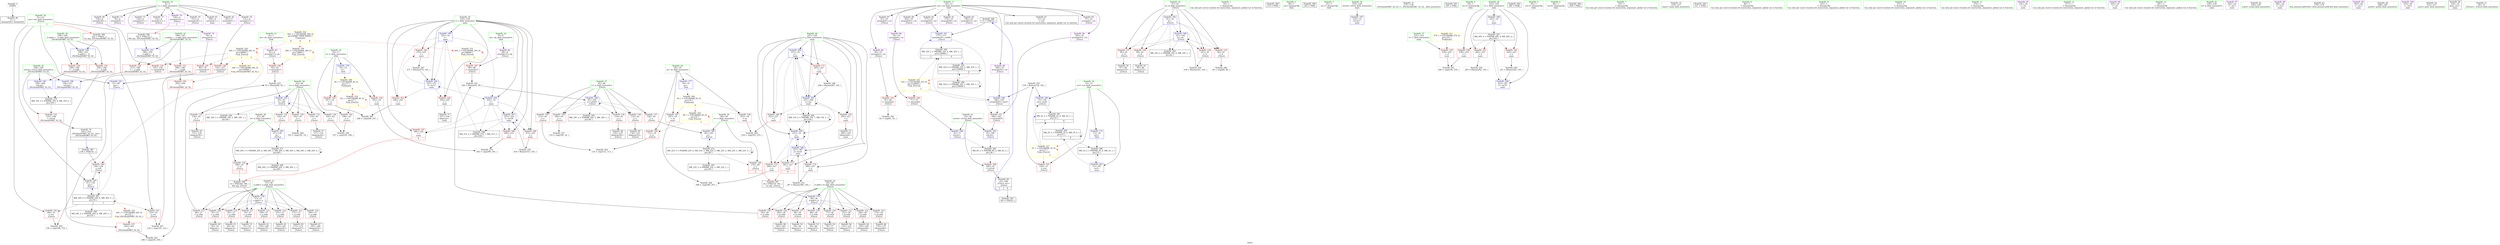 digraph "SVFG" {
	label="SVFG";

	Node0x555fe2872d50 [shape=record,color=grey,label="{NodeID: 0\nNullPtr}"];
	Node0x555fe2872d50 -> Node0x555fe28994f0[style=solid];
	Node0x555fe289cfb0 [shape=record,color=blue,label="{NodeID: 194\n198\<--193\n__b.addr\<--__b\n_ZSt3minIiERKT_S2_S2_\n}"];
	Node0x555fe289cfb0 -> Node0x555fe28a0e30[style=dashed];
	Node0x555fe289cfb0 -> Node0x555fe28a0f00[style=dashed];
	Node0x555fe2899b10 [shape=record,color=red,label="{NodeID: 111\n74\<--37\n\<--a.addr\n_Z3recii\n}"];
	Node0x555fe2899b10 -> Node0x555fe289ab20[style=solid];
	Node0x555fe2898560 [shape=record,color=green,label="{NodeID: 28\n47\<--48\nd\<--d_field_insensitive\n_Z3recii\n}"];
	Node0x555fe2898560 -> Node0x555fe28a0130[style=solid];
	Node0x555fe2898560 -> Node0x555fe28a26f0[style=solid];
	Node0x555fe28d98e0 [shape=record,color=black,label="{NodeID: 388\n171 = PHI(32, )\n}"];
	Node0x555fe28d98e0 -> Node0x555fe28a2bd0[style=solid];
	Node0x555fe28a0130 [shape=record,color=red,label="{NodeID: 139\n169\<--47\n\<--d\n_Z3recii\n|{<s0>2}}"];
	Node0x555fe28a0130:s0 -> Node0x555fe28da0c0[style=solid,color=red];
	Node0x555fe289ad90 [shape=record,color=black,label="{NodeID: 56\n97\<--96\nidxprom14\<--\n_Z3recii\n}"];
	Node0x555fe28c0b20 [shape=record,color=yellow,style=double,label="{NodeID: 333\n24V_1 = ENCHI(MR_24V_0)\npts\{52 \}\nFun[_ZSt3minIiERKT_S2_S2_]}"];
	Node0x555fe28c0b20 -> Node0x555fe28a0fd0[style=dashed];
	Node0x555fe28a7120 [shape=record,color=grey,label="{NodeID: 250\n316 = Binary(315, 145, )\n}"];
	Node0x555fe28a7120 -> Node0x555fe289da40[style=solid];
	Node0x555fe28a17f0 [shape=record,color=red,label="{NodeID: 167\n300\<--225\n\<--i\nmain\n|{<s0>8}}"];
	Node0x555fe28a17f0:s0 -> Node0x555fe28da0c0[style=solid,color=red];
	Node0x555fe289c450 [shape=record,color=purple,label="{NodeID: 84\n98\<--8\narrayidx15\<--dy\n_Z3recii\n}"];
	Node0x555fe289c450 -> Node0x555fe28a07b0[style=solid];
	Node0x555fe2881440 [shape=record,color=green,label="{NodeID: 1\n14\<--1\n\<--dummyObj\nCan only get source location for instruction, argument, global var or function.}"];
	Node0x555fe289d080 [shape=record,color=blue,label="{NodeID: 195\n194\<--208\nretval\<--\n_ZSt3minIiERKT_S2_S2_\n}"];
	Node0x555fe289d080 -> Node0x555fe28b4090[style=dashed];
	Node0x555fe2899be0 [shape=record,color=red,label="{NodeID: 112\n88\<--37\n\<--a.addr\n_Z3recii\n}"];
	Node0x555fe2899be0 -> Node0x555fe289e160[style=solid];
	Node0x555fe2898630 [shape=record,color=green,label="{NodeID: 29\n49\<--50\ne\<--e_field_insensitive\n_Z3recii\n}"];
	Node0x555fe2898630 -> Node0x555fe28a0200[style=solid];
	Node0x555fe2898630 -> Node0x555fe28a27c0[style=solid];
	Node0x555fe28d99e0 [shape=record,color=black,label="{NodeID: 389\n233 = PHI()\n}"];
	Node0x555fe28a0200 [shape=record,color=red,label="{NodeID: 140\n170\<--49\n\<--e\n_Z3recii\n|{<s0>2}}"];
	Node0x555fe28a0200:s0 -> Node0x555fe28da330[style=solid,color=red];
	Node0x555fe289ae60 [shape=record,color=black,label="{NodeID: 57\n117\<--116\nidxprom24\<--\n_Z3recii\n}"];
	Node0x555fe289de60 [shape=record,color=grey,label="{NodeID: 251\n100 = Binary(95, 99, )\n}"];
	Node0x555fe289de60 -> Node0x555fe28a2620[style=solid];
	Node0x555fe28a18c0 [shape=record,color=red,label="{NodeID: 168\n315\<--225\n\<--i\nmain\n}"];
	Node0x555fe28a18c0 -> Node0x555fe28a7120[style=solid];
	Node0x555fe289c520 [shape=record,color=purple,label="{NodeID: 85\n57\<--10\narrayidx\<--col\n_Z3recii\n}"];
	Node0x555fe28812c0 [shape=record,color=green,label="{NodeID: 2\n20\<--1\n.str\<--dummyObj\nGlob }"];
	Node0x555fe289d150 [shape=record,color=blue,label="{NodeID: 196\n194\<--211\nretval\<--\n_ZSt3minIiERKT_S2_S2_\n}"];
	Node0x555fe289d150 -> Node0x555fe28b4090[style=dashed];
	Node0x555fe2899cb0 [shape=record,color=red,label="{NodeID: 113\n149\<--37\n\<--a.addr\n_Z3recii\n}"];
	Node0x555fe2899cb0 -> Node0x555fe289b1a0[style=solid];
	Node0x555fe2898700 [shape=record,color=green,label="{NodeID: 30\n51\<--52\nmn\<--mn_field_insensitive\n_Z3recii\n|{|<s4>1}}"];
	Node0x555fe2898700 -> Node0x555fe28a02d0[style=solid];
	Node0x555fe2898700 -> Node0x555fe28a03a0[style=solid];
	Node0x555fe2898700 -> Node0x555fe28a23b0[style=solid];
	Node0x555fe2898700 -> Node0x555fe28a2890[style=solid];
	Node0x555fe2898700:s4 -> Node0x555fe28da5c0[style=solid,color=red];
	Node0x555fe28d9ab0 [shape=record,color=black,label="{NodeID: 390\n243 = PHI()\n}"];
	Node0x555fe28a02d0 [shape=record,color=red,label="{NodeID: 141\n123\<--51\n\<--mn\n_Z3recii\n}"];
	Node0x555fe28a02d0 -> Node0x555fe28a9ab0[style=solid];
	Node0x555fe289af30 [shape=record,color=black,label="{NodeID: 58\n120\<--119\nidxprom26\<--\n_Z3recii\n}"];
	Node0x555fe289dfe0 [shape=record,color=grey,label="{NodeID: 252\n307 = Binary(306, 145, )\n}"];
	Node0x555fe289dfe0 -> Node0x555fe289d970[style=solid];
	Node0x555fe28a1990 [shape=record,color=red,label="{NodeID: 169\n252\<--227\n\<--j\nmain\n}"];
	Node0x555fe28a1990 -> Node0x555fe28a9630[style=solid];
	Node0x555fe289c5f0 [shape=record,color=purple,label="{NodeID: 86\n60\<--10\narrayidx2\<--col\n_Z3recii\n}"];
	Node0x555fe289c5f0 -> Node0x555fe28a0470[style=solid];
	Node0x555fe28759a0 [shape=record,color=green,label="{NodeID: 3\n22\<--1\n.str.1\<--dummyObj\nGlob }"];
	Node0x555fe289d220 [shape=record,color=blue,label="{NodeID: 197\n219\<--14\nretval\<--\nmain\n}"];
	Node0x555fe2899d80 [shape=record,color=red,label="{NodeID: 114\n161\<--37\n\<--a.addr\n_Z3recii\n}"];
	Node0x555fe2899d80 -> Node0x555fe289b340[style=solid];
	Node0x555fe28987d0 [shape=record,color=green,label="{NodeID: 31\n137\<--138\n_ZSt3minIiERKT_S2_S2_\<--_ZSt3minIiERKT_S2_S2__field_insensitive\n}"];
	Node0x555fe28d9b80 [shape=record,color=black,label="{NodeID: 391\n263 = PHI()\n}"];
	Node0x555fe28bf4b0 [shape=record,color=yellow,style=double,label="{NodeID: 308\n4V_1 = ENCHI(MR_4V_0)\npts\{17 \}\nFun[main]|{|<s2>8}}"];
	Node0x555fe28bf4b0 -> Node0x555fe289a4b0[style=dashed];
	Node0x555fe28bf4b0 -> Node0x555fe289a580[style=dashed];
	Node0x555fe28bf4b0:s2 -> Node0x555fe28bfe00[style=dashed,color=red];
	Node0x555fe28a03a0 [shape=record,color=red,label="{NodeID: 142\n148\<--51\n\<--mn\n_Z3recii\n}"];
	Node0x555fe28a03a0 -> Node0x555fe28a9db0[style=solid];
	Node0x555fe289b000 [shape=record,color=black,label="{NodeID: 59\n131\<--130\nidxprom30\<--\n_Z3recii\n}"];
	Node0x555fe289e160 [shape=record,color=grey,label="{NodeID: 253\n93 = Binary(88, 92, )\n}"];
	Node0x555fe289e160 -> Node0x555fe28a2550[style=solid];
	Node0x555fe28a1a60 [shape=record,color=red,label="{NodeID: 170\n259\<--227\n\<--j\nmain\n}"];
	Node0x555fe28a1a60 -> Node0x555fe289ba90[style=solid];
	Node0x555fe289c6c0 [shape=record,color=purple,label="{NodeID: 87\n67\<--10\narrayidx4\<--col\n_Z3recii\n}"];
	Node0x555fe2875660 [shape=record,color=green,label="{NodeID: 4\n24\<--1\n.str.2\<--dummyObj\nGlob }"];
	Node0x555fe28b6390 [shape=record,color=black,label="{NodeID: 281\nMR_24V_4 = PHI(MR_24V_6, MR_24V_3, )\npts\{52 \}\n|{|<s6>1}}"];
	Node0x555fe28b6390 -> Node0x555fe28a02d0[style=dashed];
	Node0x555fe28b6390 -> Node0x555fe28a03a0[style=dashed];
	Node0x555fe28b6390 -> Node0x555fe28a0950[style=dashed];
	Node0x555fe28b6390 -> Node0x555fe28a2890[style=dashed];
	Node0x555fe28b6390 -> Node0x555fe28b6390[style=dashed];
	Node0x555fe28b6390 -> Node0x555fe28bbc90[style=dashed];
	Node0x555fe28b6390:s6 -> Node0x555fe28c0b20[style=dashed,color=red];
	Node0x555fe289d2f0 [shape=record,color=blue,label="{NodeID: 198\n223\<--14\nt\<--\nmain\n}"];
	Node0x555fe289d2f0 -> Node0x555fe28b8190[style=dashed];
	Node0x555fe289ee30 [shape=record,color=red,label="{NodeID: 115\n172\<--37\n\<--a.addr\n_Z3recii\n}"];
	Node0x555fe289ee30 -> Node0x555fe289b4e0[style=solid];
	Node0x555fe28988a0 [shape=record,color=green,label="{NodeID: 32\n194\<--195\nretval\<--retval_field_insensitive\n_ZSt3minIiERKT_S2_S2_\n}"];
	Node0x555fe28988a0 -> Node0x555fe28a0bc0[style=solid];
	Node0x555fe28988a0 -> Node0x555fe289d080[style=solid];
	Node0x555fe28988a0 -> Node0x555fe289d150[style=solid];
	Node0x555fe28d9c50 [shape=record,color=black,label="{NodeID: 392\n285 = PHI()\n}"];
	Node0x555fe28bf590 [shape=record,color=yellow,style=double,label="{NodeID: 309\n6V_1 = ENCHI(MR_6V_0)\npts\{19 \}\nFun[main]|{|<s2>8}}"];
	Node0x555fe28bf590 -> Node0x555fe2899700[style=dashed];
	Node0x555fe28bf590 -> Node0x555fe28997d0[style=dashed];
	Node0x555fe28bf590:s2 -> Node0x555fe28bfee0[style=dashed,color=red];
	Node0x555fe28a0470 [shape=record,color=red,label="{NodeID: 143\n61\<--60\n\<--arrayidx2\n_Z3recii\n}"];
	Node0x555fe28a0470 -> Node0x555fe289ea60[style=solid];
	Node0x555fe289b0d0 [shape=record,color=black,label="{NodeID: 60\n134\<--133\nidxprom32\<--\n_Z3recii\n}"];
	Node0x555fe28b8770 [shape=record,color=yellow,style=double,label="{NodeID: 337\n26V_1 = ENCHI(MR_26V_0)\npts\{50000 \}\nFun[_ZSt3minIiERKT_S2_S2_]}"];
	Node0x555fe28b8770 -> Node0x555fe28a10a0[style=dashed];
	Node0x555fe289e2e0 [shape=record,color=grey,label="{NodeID: 254\n144 = Binary(143, 145, )\n}"];
	Node0x555fe289e2e0 -> Node0x555fe28a2960[style=solid];
	Node0x555fe28a1b30 [shape=record,color=red,label="{NodeID: 171\n265\<--227\n\<--j\nmain\n}"];
	Node0x555fe28a1b30 -> Node0x555fe28a6e20[style=solid];
	Node0x555fe289c790 [shape=record,color=purple,label="{NodeID: 88\n70\<--10\narrayidx6\<--col\n_Z3recii\n}"];
	Node0x555fe289c790 -> Node0x555fe28a0540[style=solid];
	Node0x555fe28756f0 [shape=record,color=green,label="{NodeID: 5\n26\<--1\n.str.3\<--dummyObj\nGlob }"];
	Node0x555fe289d3c0 [shape=record,color=blue,label="{NodeID: 199\n225\<--14\ni\<--\nmain\n}"];
	Node0x555fe289d3c0 -> Node0x555fe28a14b0[style=dashed];
	Node0x555fe289d3c0 -> Node0x555fe28a1580[style=dashed];
	Node0x555fe289d3c0 -> Node0x555fe28a1650[style=dashed];
	Node0x555fe289d3c0 -> Node0x555fe289d630[style=dashed];
	Node0x555fe289d3c0 -> Node0x555fe289d7d0[style=dashed];
	Node0x555fe289eec0 [shape=record,color=red,label="{NodeID: 116\n180\<--37\n\<--a.addr\n_Z3recii\n}"];
	Node0x555fe289eec0 -> Node0x555fe289b680[style=solid];
	Node0x555fe2898970 [shape=record,color=green,label="{NodeID: 33\n196\<--197\n__a.addr\<--__a.addr_field_insensitive\n_ZSt3minIiERKT_S2_S2_\n}"];
	Node0x555fe2898970 -> Node0x555fe28a0c90[style=solid];
	Node0x555fe2898970 -> Node0x555fe28a0d60[style=solid];
	Node0x555fe2898970 -> Node0x555fe289cee0[style=solid];
	Node0x555fe28d9d20 [shape=record,color=black,label="{NodeID: 393\n302 = PHI(32, )\n}"];
	Node0x555fe28a0540 [shape=record,color=red,label="{NodeID: 144\n71\<--70\n\<--arrayidx6\n_Z3recii\n}"];
	Node0x555fe28a0540 -> Node0x555fe28a22e0[style=solid];
	Node0x555fe289b1a0 [shape=record,color=black,label="{NodeID: 61\n150\<--149\nidxprom35\<--\n_Z3recii\n}"];
	Node0x555fe289e460 [shape=record,color=grey,label="{NodeID: 255\n159 = Binary(158, 145, )\n}"];
	Node0x555fe289e460 -> Node0x555fe28a2a30[style=solid];
	Node0x555fe289e460 -> Node0x555fe28a2b00[style=solid];
	Node0x555fe28a1c00 [shape=record,color=red,label="{NodeID: 172\n296\<--227\n\<--j\nmain\n}"];
	Node0x555fe28a1c00 -> Node0x555fe28a9c30[style=solid];
	Node0x555fe289c860 [shape=record,color=purple,label="{NodeID: 89\n163\<--10\narrayidx43\<--col\n_Z3recii\n}"];
	Node0x555fe28974b0 [shape=record,color=green,label="{NodeID: 6\n28\<--1\n.str.4\<--dummyObj\nGlob }"];
	Node0x555fe289d490 [shape=record,color=blue,label="{NodeID: 200\n227\<--14\nj\<--\nmain\n}"];
	Node0x555fe289d490 -> Node0x555fe28a1990[style=dashed];
	Node0x555fe289d490 -> Node0x555fe28a1a60[style=dashed];
	Node0x555fe289d490 -> Node0x555fe28a1b30[style=dashed];
	Node0x555fe289d490 -> Node0x555fe289d490[style=dashed];
	Node0x555fe289d490 -> Node0x555fe289d560[style=dashed];
	Node0x555fe289d490 -> Node0x555fe289d8a0[style=dashed];
	Node0x555fe289d490 -> Node0x555fe28b8f90[style=dashed];
	Node0x555fe289ef50 [shape=record,color=red,label="{NodeID: 117\n58\<--39\n\<--b.addr\n_Z3recii\n}"];
	Node0x555fe289ef50 -> Node0x555fe289a8b0[style=solid];
	Node0x555fe2898a40 [shape=record,color=green,label="{NodeID: 34\n198\<--199\n__b.addr\<--__b.addr_field_insensitive\n_ZSt3minIiERKT_S2_S2_\n}"];
	Node0x555fe2898a40 -> Node0x555fe28a0e30[style=solid];
	Node0x555fe2898a40 -> Node0x555fe28a0f00[style=solid];
	Node0x555fe2898a40 -> Node0x555fe289cfb0[style=solid];
	Node0x555fe28d9f20 [shape=record,color=black,label="{NodeID: 394\n304 = PHI()\n}"];
	Node0x555fe28bf750 [shape=record,color=yellow,style=double,label="{NodeID: 311\n47V_1 = ENCHI(MR_47V_0)\npts\{222 \}\nFun[main]}"];
	Node0x555fe28bf750 -> Node0x555fe28a1170[style=dashed];
	Node0x555fe28a0610 [shape=record,color=red,label="{NodeID: 145\n80\<--79\n\<--arrayidx10\n_Z3recii\n}"];
	Node0x555fe28a0610 -> Node0x555fe28a23b0[style=solid];
	Node0x555fe289b270 [shape=record,color=black,label="{NodeID: 62\n153\<--152\nidxprom37\<--\n_Z3recii\n}"];
	Node0x555fe289e5e0 [shape=record,color=grey,label="{NodeID: 256\n283 = Binary(282, 145, )\n}"];
	Node0x555fe28a1cd0 [shape=record,color=red,label="{NodeID: 173\n301\<--227\n\<--j\nmain\n|{<s0>8}}"];
	Node0x555fe28a1cd0:s0 -> Node0x555fe28da330[style=solid,color=red];
	Node0x555fe289c930 [shape=record,color=purple,label="{NodeID: 90\n166\<--10\narrayidx45\<--col\n_Z3recii\n}"];
	Node0x555fe289c930 -> Node0x555fe28a2b00[style=solid];
	Node0x555fe2897540 [shape=record,color=green,label="{NodeID: 7\n63\<--1\n\<--dummyObj\nCan only get source location for instruction, argument, global var or function.}"];
	Node0x555fe289d560 [shape=record,color=blue,label="{NodeID: 201\n227\<--266\nj\<--inc\nmain\n}"];
	Node0x555fe289d560 -> Node0x555fe28a1990[style=dashed];
	Node0x555fe289d560 -> Node0x555fe28a1a60[style=dashed];
	Node0x555fe289d560 -> Node0x555fe28a1b30[style=dashed];
	Node0x555fe289d560 -> Node0x555fe289d490[style=dashed];
	Node0x555fe289d560 -> Node0x555fe289d560[style=dashed];
	Node0x555fe289d560 -> Node0x555fe289d8a0[style=dashed];
	Node0x555fe289d560 -> Node0x555fe28b8f90[style=dashed];
	Node0x555fe289f020 [shape=record,color=red,label="{NodeID: 118\n68\<--39\n\<--b.addr\n_Z3recii\n}"];
	Node0x555fe289f020 -> Node0x555fe289aa50[style=solid];
	Node0x555fe2898b10 [shape=record,color=green,label="{NodeID: 35\n216\<--217\nmain\<--main_field_insensitive\n}"];
	Node0x555fe28d9ff0 [shape=record,color=black,label="{NodeID: 395\n311 = PHI()\n}"];
	Node0x555fe28a06e0 [shape=record,color=red,label="{NodeID: 146\n92\<--91\n\<--arrayidx13\n_Z3recii\n}"];
	Node0x555fe28a06e0 -> Node0x555fe289e160[style=solid];
	Node0x555fe289b340 [shape=record,color=black,label="{NodeID: 63\n162\<--161\nidxprom42\<--\n_Z3recii\n}"];
	Node0x555fe289e760 [shape=record,color=grey,label="{NodeID: 257\n110 = cmp(109, 14, )\n}"];
	Node0x555fe28a1da0 [shape=record,color=red,label="{NodeID: 174\n306\<--227\n\<--j\nmain\n}"];
	Node0x555fe28a1da0 -> Node0x555fe289dfe0[style=solid];
	Node0x555fe289ca00 [shape=record,color=purple,label="{NodeID: 91\n174\<--10\narrayidx48\<--col\n_Z3recii\n}"];
	Node0x555fe2890740 [shape=record,color=green,label="{NodeID: 8\n86\<--1\n\<--dummyObj\nCan only get source location for instruction, argument, global var or function.}"];
	Node0x555fe289d630 [shape=record,color=blue,label="{NodeID: 202\n225\<--271\ni\<--inc12\nmain\n}"];
	Node0x555fe289d630 -> Node0x555fe28a14b0[style=dashed];
	Node0x555fe289d630 -> Node0x555fe28a1580[style=dashed];
	Node0x555fe289d630 -> Node0x555fe28a1650[style=dashed];
	Node0x555fe289d630 -> Node0x555fe289d630[style=dashed];
	Node0x555fe289d630 -> Node0x555fe289d7d0[style=dashed];
	Node0x555fe289f0f0 [shape=record,color=red,label="{NodeID: 119\n77\<--39\n\<--b.addr\n_Z3recii\n}"];
	Node0x555fe289f0f0 -> Node0x555fe289abf0[style=solid];
	Node0x555fe2898c10 [shape=record,color=green,label="{NodeID: 36\n219\<--220\nretval\<--retval_field_insensitive\nmain\n}"];
	Node0x555fe2898c10 -> Node0x555fe289d220[style=solid];
	Node0x555fe28da0c0 [shape=record,color=black,label="{NodeID: 396\n33 = PHI(169, 300, )\n0th arg _Z3recii }"];
	Node0x555fe28da0c0 -> Node0x555fe28a2140[style=solid];
	Node0x555fe28a07b0 [shape=record,color=red,label="{NodeID: 147\n99\<--98\n\<--arrayidx15\n_Z3recii\n}"];
	Node0x555fe28a07b0 -> Node0x555fe289de60[style=solid];
	Node0x555fe289b410 [shape=record,color=black,label="{NodeID: 64\n165\<--164\nidxprom44\<--\n_Z3recii\n}"];
	Node0x555fe289e8e0 [shape=record,color=grey,label="{NodeID: 258\n107 = cmp(105, 106, )\n}"];
	Node0x555fe28a1e70 [shape=record,color=blue,label="{NodeID: 175\n13\<--14\ncur\<--\nGlob }"];
	Node0x555fe28a1e70 -> Node0x555fe28b7c90[style=dashed];
	Node0x555fe289cad0 [shape=record,color=purple,label="{NodeID: 92\n177\<--10\narrayidx50\<--col\n_Z3recii\n}"];
	Node0x555fe289cad0 -> Node0x555fe28a2bd0[style=solid];
	Node0x555fe28907d0 [shape=record,color=green,label="{NodeID: 9\n145\<--1\n\<--dummyObj\nCan only get source location for instruction, argument, global var or function.}"];
	Node0x555fe28b7c90 [shape=record,color=black,label="{NodeID: 286\nMR_2V_2 = PHI(MR_2V_4, MR_2V_1, )\npts\{15 \}\n}"];
	Node0x555fe28b7c90 -> Node0x555fe289d700[style=dashed];
	Node0x555fe289d700 [shape=record,color=blue,label="{NodeID: 203\n13\<--281\ncur\<--\nmain\n}"];
	Node0x555fe289d700 -> Node0x555fe28b7c90[style=dashed];
	Node0x555fe289d700 -> Node0x555fe28bc690[style=dashed];
	Node0x555fe289f1c0 [shape=record,color=red,label="{NodeID: 120\n95\<--39\n\<--b.addr\n_Z3recii\n}"];
	Node0x555fe289f1c0 -> Node0x555fe289de60[style=solid];
	Node0x555fe2898ce0 [shape=record,color=green,label="{NodeID: 37\n221\<--222\nT\<--T_field_insensitive\nmain\n}"];
	Node0x555fe2898ce0 -> Node0x555fe28a1170[style=solid];
	Node0x555fe28da330 [shape=record,color=black,label="{NodeID: 397\n34 = PHI(170, 301, )\n1st arg _Z3recii }"];
	Node0x555fe28da330 -> Node0x555fe28a2210[style=solid];
	Node0x555fe28a0880 [shape=record,color=red,label="{NodeID: 148\n122\<--121\n\<--arrayidx27\n_Z3recii\n}"];
	Node0x555fe28a0880 -> Node0x555fe28a9ab0[style=solid];
	Node0x555fe289b4e0 [shape=record,color=black,label="{NodeID: 65\n173\<--172\nidxprom47\<--\n_Z3recii\n}"];
	Node0x555fe289ea60 [shape=record,color=grey,label="{NodeID: 259\n62 = cmp(61, 63, )\n}"];
	Node0x555fe28a1f40 [shape=record,color=blue,label="{NodeID: 176\n16\<--14\nn\<--\nGlob }"];
	Node0x555fe28a1f40 -> Node0x555fe28bf4b0[style=dashed];
	Node0x555fe289cba0 [shape=record,color=purple,label="{NodeID: 93\n182\<--10\narrayidx53\<--col\n_Z3recii\n}"];
	Node0x555fe2890860 [shape=record,color=green,label="{NodeID: 10\n275\<--1\n\<--dummyObj\nCan only get source location for instruction, argument, global var or function.}"];
	Node0x555fe28b8190 [shape=record,color=black,label="{NodeID: 287\nMR_49V_3 = PHI(MR_49V_4, MR_49V_2, )\npts\{224 \}\n}"];
	Node0x555fe28b8190 -> Node0x555fe28a1240[style=dashed];
	Node0x555fe28b8190 -> Node0x555fe28a1310[style=dashed];
	Node0x555fe28b8190 -> Node0x555fe28a13e0[style=dashed];
	Node0x555fe28b8190 -> Node0x555fe289db10[style=dashed];
	Node0x555fe289d7d0 [shape=record,color=blue,label="{NodeID: 204\n225\<--14\ni\<--\nmain\n}"];
	Node0x555fe289d7d0 -> Node0x555fe28a1720[style=dashed];
	Node0x555fe289d7d0 -> Node0x555fe28a17f0[style=dashed];
	Node0x555fe289d7d0 -> Node0x555fe28a18c0[style=dashed];
	Node0x555fe289d7d0 -> Node0x555fe289da40[style=dashed];
	Node0x555fe289d7d0 -> Node0x555fe28b8ea0[style=dashed];
	Node0x555fe289f290 [shape=record,color=red,label="{NodeID: 121\n152\<--39\n\<--b.addr\n_Z3recii\n}"];
	Node0x555fe289f290 -> Node0x555fe289b270[style=solid];
	Node0x555fe2898db0 [shape=record,color=green,label="{NodeID: 38\n223\<--224\nt\<--t_field_insensitive\nmain\n}"];
	Node0x555fe2898db0 -> Node0x555fe28a1240[style=solid];
	Node0x555fe2898db0 -> Node0x555fe28a1310[style=solid];
	Node0x555fe2898db0 -> Node0x555fe28a13e0[style=solid];
	Node0x555fe2898db0 -> Node0x555fe289d2f0[style=solid];
	Node0x555fe2898db0 -> Node0x555fe289db10[style=solid];
	Node0x555fe28da4b0 [shape=record,color=black,label="{NodeID: 398\n192 = PHI(135, )\n0th arg _ZSt3minIiERKT_S2_S2_ }"];
	Node0x555fe28da4b0 -> Node0x555fe289cee0[style=solid];
	Node0x555fe28a0950 [shape=record,color=red,label="{NodeID: 149\n139\<--136\n\<--call\n_Z3recii\n}"];
	Node0x555fe28a0950 -> Node0x555fe28a2890[style=solid];
	Node0x555fe289b5b0 [shape=record,color=black,label="{NodeID: 66\n176\<--175\nidxprom49\<--\n_Z3recii\n}"];
	Node0x555fe289ebe0 [shape=record,color=grey,label="{NodeID: 260\n103 = cmp(102, 14, )\n}"];
	Node0x555fe28a2040 [shape=record,color=blue,label="{NodeID: 177\n18\<--14\nm\<--\nGlob }"];
	Node0x555fe28a2040 -> Node0x555fe28bf590[style=dashed];
	Node0x555fe289cc70 [shape=record,color=purple,label="{NodeID: 94\n185\<--10\narrayidx55\<--col\n_Z3recii\n}"];
	Node0x555fe289cc70 -> Node0x555fe28a0af0[style=solid];
	Node0x555fe28977f0 [shape=record,color=green,label="{NodeID: 11\n276\<--1\n\<--dummyObj\nCan only get source location for instruction, argument, global var or function.}"];
	Node0x555fe28b8ea0 [shape=record,color=black,label="{NodeID: 288\nMR_51V_2 = PHI(MR_51V_7, MR_51V_1, )\npts\{226 \}\n}"];
	Node0x555fe28b8ea0 -> Node0x555fe289d3c0[style=dashed];
	Node0x555fe289d8a0 [shape=record,color=blue,label="{NodeID: 205\n227\<--14\nj\<--\nmain\n}"];
	Node0x555fe289d8a0 -> Node0x555fe28a1c00[style=dashed];
	Node0x555fe289d8a0 -> Node0x555fe28a1cd0[style=dashed];
	Node0x555fe289d8a0 -> Node0x555fe28a1da0[style=dashed];
	Node0x555fe289d8a0 -> Node0x555fe289d8a0[style=dashed];
	Node0x555fe289d8a0 -> Node0x555fe289d970[style=dashed];
	Node0x555fe289d8a0 -> Node0x555fe28b8f90[style=dashed];
	Node0x555fe289f360 [shape=record,color=red,label="{NodeID: 122\n164\<--39\n\<--b.addr\n_Z3recii\n}"];
	Node0x555fe289f360 -> Node0x555fe289b410[style=solid];
	Node0x555fe2898e80 [shape=record,color=green,label="{NodeID: 39\n225\<--226\ni\<--i_field_insensitive\nmain\n}"];
	Node0x555fe2898e80 -> Node0x555fe28a14b0[style=solid];
	Node0x555fe2898e80 -> Node0x555fe28a1580[style=solid];
	Node0x555fe2898e80 -> Node0x555fe28a1650[style=solid];
	Node0x555fe2898e80 -> Node0x555fe28a1720[style=solid];
	Node0x555fe2898e80 -> Node0x555fe28a17f0[style=solid];
	Node0x555fe2898e80 -> Node0x555fe28a18c0[style=solid];
	Node0x555fe2898e80 -> Node0x555fe289d3c0[style=solid];
	Node0x555fe2898e80 -> Node0x555fe289d630[style=solid];
	Node0x555fe2898e80 -> Node0x555fe289d7d0[style=solid];
	Node0x555fe2898e80 -> Node0x555fe289da40[style=solid];
	Node0x555fe28da5c0 [shape=record,color=black,label="{NodeID: 399\n193 = PHI(51, )\n1st arg _ZSt3minIiERKT_S2_S2_ }"];
	Node0x555fe28da5c0 -> Node0x555fe289cfb0[style=solid];
	Node0x555fe28bfbb0 [shape=record,color=yellow,style=double,label="{NodeID: 316\n56V_1 = ENCHI(MR_56V_0)\npts\{50000 70000 90000 \}\nFun[main]|{<s0>8|<s1>8|<s2>8}}"];
	Node0x555fe28bfbb0:s0 -> Node0x555fe28c07a0[style=dashed,color=red];
	Node0x555fe28bfbb0:s1 -> Node0x555fe28c0880[style=dashed,color=red];
	Node0x555fe28bfbb0:s2 -> Node0x555fe28c0960[style=dashed,color=red];
	Node0x555fe28a0a20 [shape=record,color=red,label="{NodeID: 150\n155\<--154\n\<--arrayidx38\n_Z3recii\n}"];
	Node0x555fe28a0a20 -> Node0x555fe28a9db0[style=solid];
	Node0x555fe289b680 [shape=record,color=black,label="{NodeID: 67\n181\<--180\nidxprom52\<--\n_Z3recii\n}"];
	Node0x555fe289ed60 [shape=record,color=grey,label="{NodeID: 261\n240 = cmp(238, 239, )\n}"];
	Node0x555fe28a2140 [shape=record,color=blue,label="{NodeID: 178\n37\<--33\na.addr\<--a\n_Z3recii\n}"];
	Node0x555fe28a2140 -> Node0x555fe2899970[style=dashed];
	Node0x555fe28a2140 -> Node0x555fe2899a40[style=dashed];
	Node0x555fe28a2140 -> Node0x555fe2899b10[style=dashed];
	Node0x555fe28a2140 -> Node0x555fe2899be0[style=dashed];
	Node0x555fe28a2140 -> Node0x555fe2899cb0[style=dashed];
	Node0x555fe28a2140 -> Node0x555fe2899d80[style=dashed];
	Node0x555fe28a2140 -> Node0x555fe289ee30[style=dashed];
	Node0x555fe28a2140 -> Node0x555fe289eec0[style=dashed];
	Node0x555fe289cd40 [shape=record,color=purple,label="{NodeID: 95\n232\<--20\n\<--.str\nmain\n}"];
	Node0x555fe2897880 [shape=record,color=green,label="{NodeID: 12\n277\<--1\n\<--dummyObj\nCan only get source location for instruction, argument, global var or function.}"];
	Node0x555fe28b8f90 [shape=record,color=black,label="{NodeID: 289\nMR_53V_2 = PHI(MR_53V_7, MR_53V_1, )\npts\{228 \}\n}"];
	Node0x555fe28b8f90 -> Node0x555fe289d490[style=dashed];
	Node0x555fe28b8f90 -> Node0x555fe289d8a0[style=dashed];
	Node0x555fe28b8f90 -> Node0x555fe28b8f90[style=dashed];
	Node0x555fe289d970 [shape=record,color=blue,label="{NodeID: 206\n227\<--307\nj\<--inc24\nmain\n}"];
	Node0x555fe289d970 -> Node0x555fe28a1c00[style=dashed];
	Node0x555fe289d970 -> Node0x555fe28a1cd0[style=dashed];
	Node0x555fe289d970 -> Node0x555fe28a1da0[style=dashed];
	Node0x555fe289d970 -> Node0x555fe289d8a0[style=dashed];
	Node0x555fe289d970 -> Node0x555fe289d970[style=dashed];
	Node0x555fe289d970 -> Node0x555fe28b8f90[style=dashed];
	Node0x555fe289f430 [shape=record,color=red,label="{NodeID: 123\n175\<--39\n\<--b.addr\n_Z3recii\n}"];
	Node0x555fe289f430 -> Node0x555fe289b5b0[style=solid];
	Node0x555fe2898f50 [shape=record,color=green,label="{NodeID: 40\n227\<--228\nj\<--j_field_insensitive\nmain\n}"];
	Node0x555fe2898f50 -> Node0x555fe28a1990[style=solid];
	Node0x555fe2898f50 -> Node0x555fe28a1a60[style=solid];
	Node0x555fe2898f50 -> Node0x555fe28a1b30[style=solid];
	Node0x555fe2898f50 -> Node0x555fe28a1c00[style=solid];
	Node0x555fe2898f50 -> Node0x555fe28a1cd0[style=solid];
	Node0x555fe2898f50 -> Node0x555fe28a1da0[style=solid];
	Node0x555fe2898f50 -> Node0x555fe289d490[style=solid];
	Node0x555fe2898f50 -> Node0x555fe289d560[style=solid];
	Node0x555fe2898f50 -> Node0x555fe289d8a0[style=solid];
	Node0x555fe2898f50 -> Node0x555fe289d970[style=solid];
	Node0x555fe28bfcf0 [shape=record,color=yellow,style=double,label="{NodeID: 317\n2V_1 = ENCHI(MR_2V_0)\npts\{15 \}\nFun[_Z3recii]|{|<s3>2}}"];
	Node0x555fe28bfcf0 -> Node0x555fe289a310[style=dashed];
	Node0x555fe28bfcf0 -> Node0x555fe28a2a30[style=dashed];
	Node0x555fe28bfcf0 -> Node0x555fe28b9990[style=dashed];
	Node0x555fe28bfcf0:s3 -> Node0x555fe28bfcf0[style=dashed,color=red];
	Node0x555fe28a0af0 [shape=record,color=red,label="{NodeID: 151\n186\<--185\n\<--arrayidx55\n_Z3recii\n}"];
	Node0x555fe28a0af0 -> Node0x555fe289ce10[style=solid];
	Node0x555fe289b750 [shape=record,color=black,label="{NodeID: 68\n184\<--183\nidxprom54\<--\n_Z3recii\n}"];
	Node0x555fe28a9330 [shape=record,color=grey,label="{NodeID: 262\n206 = cmp(203, 205, )\n}"];
	Node0x555fe28a2210 [shape=record,color=blue,label="{NodeID: 179\n39\<--34\nb.addr\<--b\n_Z3recii\n}"];
	Node0x555fe28a2210 -> Node0x555fe289ef50[style=dashed];
	Node0x555fe28a2210 -> Node0x555fe289f020[style=dashed];
	Node0x555fe28a2210 -> Node0x555fe289f0f0[style=dashed];
	Node0x555fe28a2210 -> Node0x555fe289f1c0[style=dashed];
	Node0x555fe28a2210 -> Node0x555fe289f290[style=dashed];
	Node0x555fe28a2210 -> Node0x555fe289f360[style=dashed];
	Node0x555fe28a2210 -> Node0x555fe289f430[style=dashed];
	Node0x555fe28a2210 -> Node0x555fe289f500[style=dashed];
	Node0x555fe2899f00 [shape=record,color=purple,label="{NodeID: 96\n262\<--20\n\<--.str\nmain\n}"];
	Node0x555fe2897910 [shape=record,color=green,label="{NodeID: 13\n281\<--1\n\<--dummyObj\nCan only get source location for instruction, argument, global var or function.}"];
	Node0x555fe28b9490 [shape=record,color=black,label="{NodeID: 290\nMR_32V_2 = PHI(MR_32V_3, MR_32V_1, )\npts\{120000 \}\n}"];
	Node0x555fe28b9490 -> Node0x555fe28b9490[style=dashed];
	Node0x555fe28b9490 -> Node0x555fe28bd090[style=dashed];
	Node0x555fe289da40 [shape=record,color=blue,label="{NodeID: 207\n225\<--316\ni\<--inc28\nmain\n}"];
	Node0x555fe289da40 -> Node0x555fe28a1720[style=dashed];
	Node0x555fe289da40 -> Node0x555fe28a17f0[style=dashed];
	Node0x555fe289da40 -> Node0x555fe28a18c0[style=dashed];
	Node0x555fe289da40 -> Node0x555fe289da40[style=dashed];
	Node0x555fe289da40 -> Node0x555fe28b8ea0[style=dashed];
	Node0x555fe289f500 [shape=record,color=red,label="{NodeID: 124\n183\<--39\n\<--b.addr\n_Z3recii\n}"];
	Node0x555fe289f500 -> Node0x555fe289b750[style=solid];
	Node0x555fe2899020 [shape=record,color=green,label="{NodeID: 41\n229\<--230\nk\<--k_field_insensitive\nmain\n}"];
	Node0x555fe28bfe00 [shape=record,color=yellow,style=double,label="{NodeID: 318\n4V_1 = ENCHI(MR_4V_0)\npts\{17 \}\nFun[_Z3recii]|{|<s1>2}}"];
	Node0x555fe28bfe00 -> Node0x555fe289a3e0[style=dashed];
	Node0x555fe28bfe00:s1 -> Node0x555fe28bfe00[style=dashed,color=red];
	Node0x555fe28a0bc0 [shape=record,color=red,label="{NodeID: 152\n214\<--194\n\<--retval\n_ZSt3minIiERKT_S2_S2_\n}"];
	Node0x555fe28a0bc0 -> Node0x555fe289b8f0[style=solid];
	Node0x555fe289b820 [shape=record,color=black,label="{NodeID: 69\n32\<--189\n_Z3recii_ret\<--\n_Z3recii\n|{<s0>2|<s1>8}}"];
	Node0x555fe289b820:s0 -> Node0x555fe28d98e0[style=solid,color=blue];
	Node0x555fe289b820:s1 -> Node0x555fe28d9d20[style=solid,color=blue];
	Node0x555fe28a94b0 [shape=record,color=grey,label="{NodeID: 263\n114 = cmp(112, 113, )\n}"];
	Node0x555fe28a22e0 [shape=record,color=blue,label="{NodeID: 180\n35\<--71\nretval\<--\n_Z3recii\n}"];
	Node0x555fe28a22e0 -> Node0x555fe28b9e90[style=dashed];
	Node0x555fe2899fd0 [shape=record,color=purple,label="{NodeID: 97\n242\<--22\n\<--.str.1\nmain\n}"];
	Node0x555fe2875aa0 [shape=record,color=green,label="{NodeID: 14\n4\<--5\nc\<--c_field_insensitive\nGlob }"];
	Node0x555fe2875aa0 -> Node0x555fe289bb60[style=solid];
	Node0x555fe2875aa0 -> Node0x555fe289bc30[style=solid];
	Node0x555fe2875aa0 -> Node0x555fe289bd00[style=solid];
	Node0x555fe2875aa0 -> Node0x555fe289bdd0[style=solid];
	Node0x555fe2875aa0 -> Node0x555fe289bea0[style=solid];
	Node0x555fe2875aa0 -> Node0x555fe289bf70[style=solid];
	Node0x555fe2875aa0 -> Node0x555fe289c040[style=solid];
	Node0x555fe2875aa0 -> Node0x555fe289c110[style=solid];
	Node0x555fe2875aa0 -> Node0x555fe289c1e0[style=solid];
	Node0x555fe2875aa0 -> Node0x555fe289c2b0[style=solid];
	Node0x555fe28b9990 [shape=record,color=black,label="{NodeID: 291\nMR_2V_2 = PHI(MR_2V_4, MR_2V_1, )\npts\{15 \}\n|{<s0>2|<s1>8}}"];
	Node0x555fe28b9990:s0 -> Node0x555fe28b9990[style=dashed,color=blue];
	Node0x555fe28b9990:s1 -> Node0x555fe28bc690[style=dashed,color=blue];
	Node0x555fe289db10 [shape=record,color=blue,label="{NodeID: 208\n223\<--321\nt\<--inc31\nmain\n}"];
	Node0x555fe289db10 -> Node0x555fe28b8190[style=dashed];
	Node0x555fe289f5d0 [shape=record,color=red,label="{NodeID: 125\n84\<--41\n\<--k\n_Z3recii\n}"];
	Node0x555fe289f5d0 -> Node0x555fe28a9930[style=solid];
	Node0x555fe28990f0 [shape=record,color=green,label="{NodeID: 42\n234\<--235\nscanf\<--scanf_field_insensitive\n}"];
	Node0x555fe28bfee0 [shape=record,color=yellow,style=double,label="{NodeID: 319\n6V_1 = ENCHI(MR_6V_0)\npts\{19 \}\nFun[_Z3recii]|{|<s1>2}}"];
	Node0x555fe28bfee0 -> Node0x555fe289a650[style=dashed];
	Node0x555fe28bfee0:s1 -> Node0x555fe28bfee0[style=dashed,color=red];
	Node0x555fe28a0c90 [shape=record,color=red,label="{NodeID: 153\n204\<--196\n\<--__a.addr\n_ZSt3minIiERKT_S2_S2_\n}"];
	Node0x555fe28a0c90 -> Node0x555fe28a10a0[style=solid];
	Node0x555fe289b8f0 [shape=record,color=black,label="{NodeID: 70\n191\<--214\n_ZSt3minIiERKT_S2_S2__ret\<--\n_ZSt3minIiERKT_S2_S2_\n|{<s0>1}}"];
	Node0x555fe289b8f0:s0 -> Node0x555fe28d8cd0[style=solid,color=blue];
	Node0x555fe28a9630 [shape=record,color=grey,label="{NodeID: 264\n254 = cmp(252, 253, )\n}"];
	Node0x555fe28a23b0 [shape=record,color=blue,label="{NodeID: 181\n51\<--80\nmn\<--\n_Z3recii\n}"];
	Node0x555fe28a23b0 -> Node0x555fe28b6390[style=dashed];
	Node0x555fe289a0a0 [shape=record,color=purple,label="{NodeID: 98\n284\<--24\n\<--.str.2\nmain\n}"];
	Node0x555fe2875b70 [shape=record,color=green,label="{NodeID: 15\n6\<--7\ndx\<--dx_field_insensitive\nGlob }"];
	Node0x555fe2875b70 -> Node0x555fe289c380[style=solid];
	Node0x555fe28b9e90 [shape=record,color=black,label="{NodeID: 292\nMR_8V_3 = PHI(MR_8V_4, MR_8V_2, )\npts\{36 \}\n}"];
	Node0x555fe28b9e90 -> Node0x555fe28998a0[style=dashed];
	Node0x555fe289f6a0 [shape=record,color=red,label="{NodeID: 126\n89\<--41\n\<--k\n_Z3recii\n}"];
	Node0x555fe289f6a0 -> Node0x555fe289acc0[style=solid];
	Node0x555fe28991f0 [shape=record,color=green,label="{NodeID: 43\n278\<--279\nllvm.memset.p0i8.i64\<--llvm.memset.p0i8.i64_field_insensitive\n}"];
	Node0x555fe28a0d60 [shape=record,color=red,label="{NodeID: 154\n211\<--196\n\<--__a.addr\n_ZSt3minIiERKT_S2_S2_\n}"];
	Node0x555fe28a0d60 -> Node0x555fe289d150[style=solid];
	Node0x555fe289b9c0 [shape=record,color=black,label="{NodeID: 71\n257\<--256\nidxprom\<--\nmain\n}"];
	Node0x555fe28a97b0 [shape=record,color=grey,label="{NodeID: 265\n248 = cmp(246, 247, )\n}"];
	Node0x555fe28a2480 [shape=record,color=blue,label="{NodeID: 182\n41\<--14\nk\<--\n_Z3recii\n}"];
	Node0x555fe28a2480 -> Node0x555fe289f5d0[style=dashed];
	Node0x555fe28a2480 -> Node0x555fe289f6a0[style=dashed];
	Node0x555fe28a2480 -> Node0x555fe289f770[style=dashed];
	Node0x555fe28a2480 -> Node0x555fe289f840[style=dashed];
	Node0x555fe28a2480 -> Node0x555fe28a2960[style=dashed];
	Node0x555fe28a2480 -> Node0x555fe28ba390[style=dashed];
	Node0x555fe289a170 [shape=record,color=purple,label="{NodeID: 99\n303\<--26\n\<--.str.3\nmain\n}"];
	Node0x555fe2875c70 [shape=record,color=green,label="{NodeID: 16\n8\<--9\ndy\<--dy_field_insensitive\nGlob }"];
	Node0x555fe2875c70 -> Node0x555fe289c450[style=solid];
	Node0x555fe28ba390 [shape=record,color=black,label="{NodeID: 293\nMR_14V_2 = PHI(MR_14V_4, MR_14V_1, )\npts\{42 \}\n}"];
	Node0x555fe289f770 [shape=record,color=red,label="{NodeID: 127\n96\<--41\n\<--k\n_Z3recii\n}"];
	Node0x555fe289f770 -> Node0x555fe289ad90[style=solid];
	Node0x555fe28992f0 [shape=record,color=green,label="{NodeID: 44\n286\<--287\nprintf\<--printf_field_insensitive\n}"];
	Node0x555fe28a0e30 [shape=record,color=red,label="{NodeID: 155\n202\<--198\n\<--__b.addr\n_ZSt3minIiERKT_S2_S2_\n}"];
	Node0x555fe28a0e30 -> Node0x555fe28a0fd0[style=solid];
	Node0x555fe289ba90 [shape=record,color=black,label="{NodeID: 72\n260\<--259\nidxprom8\<--\nmain\n}"];
	Node0x555fe28a9930 [shape=record,color=grey,label="{NodeID: 266\n85 = cmp(84, 86, )\n}"];
	Node0x555fe28a2550 [shape=record,color=blue,label="{NodeID: 183\n43\<--93\nx\<--add\n_Z3recii\n}"];
	Node0x555fe28a2550 -> Node0x555fe289f910[style=dashed];
	Node0x555fe28a2550 -> Node0x555fe289f9e0[style=dashed];
	Node0x555fe28a2550 -> Node0x555fe289fab0[style=dashed];
	Node0x555fe28a2550 -> Node0x555fe289fb80[style=dashed];
	Node0x555fe28a2550 -> Node0x555fe289fc50[style=dashed];
	Node0x555fe28a2550 -> Node0x555fe28a2550[style=dashed];
	Node0x555fe28a2550 -> Node0x555fe28ba890[style=dashed];
	Node0x555fe289a240 [shape=record,color=purple,label="{NodeID: 100\n310\<--28\n\<--.str.4\nmain\n}"];
	Node0x555fe2880f60 [shape=record,color=green,label="{NodeID: 17\n10\<--12\ncol\<--col_field_insensitive\nGlob }"];
	Node0x555fe2880f60 -> Node0x555fe28995f0[style=solid];
	Node0x555fe2880f60 -> Node0x555fe289c520[style=solid];
	Node0x555fe2880f60 -> Node0x555fe289c5f0[style=solid];
	Node0x555fe2880f60 -> Node0x555fe289c6c0[style=solid];
	Node0x555fe2880f60 -> Node0x555fe289c790[style=solid];
	Node0x555fe2880f60 -> Node0x555fe289c860[style=solid];
	Node0x555fe2880f60 -> Node0x555fe289c930[style=solid];
	Node0x555fe2880f60 -> Node0x555fe289ca00[style=solid];
	Node0x555fe2880f60 -> Node0x555fe289cad0[style=solid];
	Node0x555fe2880f60 -> Node0x555fe289cba0[style=solid];
	Node0x555fe2880f60 -> Node0x555fe289cc70[style=solid];
	Node0x555fe28ba890 [shape=record,color=black,label="{NodeID: 294\nMR_16V_2 = PHI(MR_16V_3, MR_16V_1, )\npts\{44 \}\n}"];
	Node0x555fe289f840 [shape=record,color=red,label="{NodeID: 128\n143\<--41\n\<--k\n_Z3recii\n}"];
	Node0x555fe289f840 -> Node0x555fe289e2e0[style=solid];
	Node0x555fe28993f0 [shape=record,color=green,label="{NodeID: 45\n312\<--313\nputs\<--puts_field_insensitive\n}"];
	Node0x555fe28a0f00 [shape=record,color=red,label="{NodeID: 156\n208\<--198\n\<--__b.addr\n_ZSt3minIiERKT_S2_S2_\n}"];
	Node0x555fe28a0f00 -> Node0x555fe289d080[style=solid];
	Node0x555fe289bb60 [shape=record,color=purple,label="{NodeID: 73\n76\<--4\narrayidx8\<--c\n_Z3recii\n}"];
	Node0x555fe28a9ab0 [shape=record,color=grey,label="{NodeID: 267\n124 = cmp(122, 123, )\n}"];
	Node0x555fe28a2620 [shape=record,color=blue,label="{NodeID: 184\n45\<--100\ny\<--add16\n_Z3recii\n}"];
	Node0x555fe28a2620 -> Node0x555fe289fd20[style=dashed];
	Node0x555fe28a2620 -> Node0x555fe289fdf0[style=dashed];
	Node0x555fe28a2620 -> Node0x555fe289fec0[style=dashed];
	Node0x555fe28a2620 -> Node0x555fe289ff90[style=dashed];
	Node0x555fe28a2620 -> Node0x555fe28a0060[style=dashed];
	Node0x555fe28a2620 -> Node0x555fe28a2620[style=dashed];
	Node0x555fe28a2620 -> Node0x555fe28bad90[style=dashed];
	Node0x555fe289a310 [shape=record,color=red,label="{NodeID: 101\n158\<--13\n\<--cur\n_Z3recii\n}"];
	Node0x555fe289a310 -> Node0x555fe289e460[style=solid];
	Node0x555fe2881060 [shape=record,color=green,label="{NodeID: 18\n13\<--15\ncur\<--cur_field_insensitive\nGlob }"];
	Node0x555fe2881060 -> Node0x555fe289a310[style=solid];
	Node0x555fe2881060 -> Node0x555fe28a1e70[style=solid];
	Node0x555fe2881060 -> Node0x555fe28a2a30[style=solid];
	Node0x555fe2881060 -> Node0x555fe289d700[style=solid];
	Node0x555fe28bad90 [shape=record,color=black,label="{NodeID: 295\nMR_18V_2 = PHI(MR_18V_3, MR_18V_1, )\npts\{46 \}\n}"];
	Node0x555fe289f910 [shape=record,color=red,label="{NodeID: 129\n102\<--43\n\<--x\n_Z3recii\n}"];
	Node0x555fe289f910 -> Node0x555fe289ebe0[style=solid];
	Node0x555fe28994f0 [shape=record,color=black,label="{NodeID: 46\n2\<--3\ndummyVal\<--dummyVal\n}"];
	Node0x555fe28a0fd0 [shape=record,color=red,label="{NodeID: 157\n203\<--202\n\<--\n_ZSt3minIiERKT_S2_S2_\n}"];
	Node0x555fe28a0fd0 -> Node0x555fe28a9330[style=solid];
	Node0x555fe289bc30 [shape=record,color=purple,label="{NodeID: 74\n79\<--4\narrayidx10\<--c\n_Z3recii\n}"];
	Node0x555fe289bc30 -> Node0x555fe28a0610[style=solid];
	Node0x555fe28a9c30 [shape=record,color=grey,label="{NodeID: 268\n298 = cmp(296, 297, )\n}"];
	Node0x555fe28a26f0 [shape=record,color=blue,label="{NodeID: 185\n47\<--126\nd\<--\n_Z3recii\n}"];
	Node0x555fe28a26f0 -> Node0x555fe28b3190[style=dashed];
	Node0x555fe289a3e0 [shape=record,color=red,label="{NodeID: 102\n106\<--16\n\<--n\n_Z3recii\n}"];
	Node0x555fe289a3e0 -> Node0x555fe289e8e0[style=solid];
	Node0x555fe2881160 [shape=record,color=green,label="{NodeID: 19\n16\<--17\nn\<--n_field_insensitive\nGlob }"];
	Node0x555fe2881160 -> Node0x555fe289a3e0[style=solid];
	Node0x555fe2881160 -> Node0x555fe289a4b0[style=solid];
	Node0x555fe2881160 -> Node0x555fe289a580[style=solid];
	Node0x555fe2881160 -> Node0x555fe28a1f40[style=solid];
	Node0x555fe28bb290 [shape=record,color=black,label="{NodeID: 296\nMR_20V_2 = PHI(MR_20V_3, MR_20V_1, )\npts\{48 \}\n}"];
	Node0x555fe289f9e0 [shape=record,color=red,label="{NodeID: 130\n105\<--43\n\<--x\n_Z3recii\n}"];
	Node0x555fe289f9e0 -> Node0x555fe289e8e0[style=solid];
	Node0x555fe28995f0 [shape=record,color=black,label="{NodeID: 47\n11\<--10\n\<--col\nCan only get source location for instruction, argument, global var or function.}"];
	Node0x555fe28a10a0 [shape=record,color=red,label="{NodeID: 158\n205\<--204\n\<--\n_ZSt3minIiERKT_S2_S2_\n}"];
	Node0x555fe28a10a0 -> Node0x555fe28a9330[style=solid];
	Node0x555fe289bd00 [shape=record,color=purple,label="{NodeID: 75\n118\<--4\narrayidx25\<--c\n_Z3recii\n}"];
	Node0x555fe28a9db0 [shape=record,color=grey,label="{NodeID: 269\n156 = cmp(148, 155, )\n}"];
	Node0x555fe28a27c0 [shape=record,color=blue,label="{NodeID: 186\n49\<--128\ne\<--\n_Z3recii\n}"];
	Node0x555fe28a27c0 -> Node0x555fe28b3690[style=dashed];
	Node0x555fe289a4b0 [shape=record,color=red,label="{NodeID: 103\n247\<--16\n\<--n\nmain\n}"];
	Node0x555fe289a4b0 -> Node0x555fe28a97b0[style=solid];
	Node0x555fe2881590 [shape=record,color=green,label="{NodeID: 20\n18\<--19\nm\<--m_field_insensitive\nGlob }"];
	Node0x555fe2881590 -> Node0x555fe289a650[style=solid];
	Node0x555fe2881590 -> Node0x555fe2899700[style=solid];
	Node0x555fe2881590 -> Node0x555fe28997d0[style=solid];
	Node0x555fe2881590 -> Node0x555fe28a2040[style=solid];
	Node0x555fe28bb790 [shape=record,color=black,label="{NodeID: 297\nMR_22V_2 = PHI(MR_22V_3, MR_22V_1, )\npts\{50 \}\n}"];
	Node0x555fe289fab0 [shape=record,color=red,label="{NodeID: 131\n116\<--43\n\<--x\n_Z3recii\n}"];
	Node0x555fe289fab0 -> Node0x555fe289ae60[style=solid];
	Node0x555fe289a710 [shape=record,color=black,label="{NodeID: 48\n218\<--14\nmain_ret\<--\nmain\n}"];
	Node0x555fe28a1170 [shape=record,color=red,label="{NodeID: 159\n239\<--221\n\<--T\nmain\n}"];
	Node0x555fe28a1170 -> Node0x555fe289ed60[style=solid];
	Node0x555fe289bdd0 [shape=record,color=purple,label="{NodeID: 76\n121\<--4\narrayidx27\<--c\n_Z3recii\n}"];
	Node0x555fe289bdd0 -> Node0x555fe28a0880[style=solid];
	Node0x555fe28a9f30 [shape=record,color=grey,label="{NodeID: 270\n292 = cmp(290, 291, )\n}"];
	Node0x555fe28a2890 [shape=record,color=blue,label="{NodeID: 187\n51\<--139\nmn\<--\n_Z3recii\n}"];
	Node0x555fe28a2890 -> Node0x555fe28b6390[style=dashed];
	Node0x555fe289a580 [shape=record,color=red,label="{NodeID: 104\n291\<--16\n\<--n\nmain\n}"];
	Node0x555fe289a580 -> Node0x555fe28a9f30[style=solid];
	Node0x555fe2881660 [shape=record,color=green,label="{NodeID: 21\n30\<--31\n_Z3recii\<--_Z3recii_field_insensitive\n}"];
	Node0x555fe28bbc90 [shape=record,color=black,label="{NodeID: 298\nMR_24V_2 = PHI(MR_24V_4, MR_24V_1, )\npts\{52 \}\n}"];
	Node0x555fe289fb80 [shape=record,color=red,label="{NodeID: 132\n126\<--43\n\<--x\n_Z3recii\n}"];
	Node0x555fe289fb80 -> Node0x555fe28a26f0[style=solid];
	Node0x555fe289a7e0 [shape=record,color=black,label="{NodeID: 49\n56\<--55\nidxprom\<--\n_Z3recii\n}"];
	Node0x555fe28a1240 [shape=record,color=red,label="{NodeID: 160\n238\<--223\n\<--t\nmain\n}"];
	Node0x555fe28a1240 -> Node0x555fe289ed60[style=solid];
	Node0x555fe289bea0 [shape=record,color=purple,label="{NodeID: 77\n132\<--4\narrayidx31\<--c\n_Z3recii\n}"];
	Node0x555fe28b3190 [shape=record,color=black,label="{NodeID: 271\nMR_20V_5 = PHI(MR_20V_4, MR_20V_3, MR_20V_3, MR_20V_3, MR_20V_3, MR_20V_3, )\npts\{48 \}\n}"];
	Node0x555fe28b3190 -> Node0x555fe28a0130[style=dashed];
	Node0x555fe28b3190 -> Node0x555fe28a26f0[style=dashed];
	Node0x555fe28b3190 -> Node0x555fe28b3190[style=dashed];
	Node0x555fe28b3190 -> Node0x555fe28bb290[style=dashed];
	Node0x555fe28a2960 [shape=record,color=blue,label="{NodeID: 188\n41\<--144\nk\<--inc\n_Z3recii\n}"];
	Node0x555fe28a2960 -> Node0x555fe289f5d0[style=dashed];
	Node0x555fe28a2960 -> Node0x555fe289f6a0[style=dashed];
	Node0x555fe28a2960 -> Node0x555fe289f770[style=dashed];
	Node0x555fe28a2960 -> Node0x555fe289f840[style=dashed];
	Node0x555fe28a2960 -> Node0x555fe28a2960[style=dashed];
	Node0x555fe28a2960 -> Node0x555fe28ba390[style=dashed];
	Node0x555fe289a650 [shape=record,color=red,label="{NodeID: 105\n113\<--18\n\<--m\n_Z3recii\n}"];
	Node0x555fe289a650 -> Node0x555fe28a94b0[style=solid];
	Node0x555fe2881760 [shape=record,color=green,label="{NodeID: 22\n35\<--36\nretval\<--retval_field_insensitive\n_Z3recii\n}"];
	Node0x555fe2881760 -> Node0x555fe28998a0[style=solid];
	Node0x555fe2881760 -> Node0x555fe28a22e0[style=solid];
	Node0x555fe2881760 -> Node0x555fe289ce10[style=solid];
	Node0x555fe28bc190 [shape=record,color=black,label="{NodeID: 299\nMR_32V_2 = PHI(MR_32V_4, MR_32V_1, )\npts\{120000 \}\n|{<s0>2|<s1>8}}"];
	Node0x555fe28bc190:s0 -> Node0x555fe28a2bd0[style=dashed,color=blue];
	Node0x555fe28bc190:s1 -> Node0x555fe28bd090[style=dashed,color=blue];
	Node0x555fe289fc50 [shape=record,color=red,label="{NodeID: 133\n130\<--43\n\<--x\n_Z3recii\n}"];
	Node0x555fe289fc50 -> Node0x555fe289b000[style=solid];
	Node0x555fe289a8b0 [shape=record,color=black,label="{NodeID: 50\n59\<--58\nidxprom1\<--\n_Z3recii\n}"];
	Node0x555fe28a1310 [shape=record,color=red,label="{NodeID: 161\n282\<--223\n\<--t\nmain\n}"];
	Node0x555fe28a1310 -> Node0x555fe289e5e0[style=solid];
	Node0x555fe289bf70 [shape=record,color=purple,label="{NodeID: 78\n135\<--4\narrayidx33\<--c\n_Z3recii\n|{<s0>1}}"];
	Node0x555fe289bf70:s0 -> Node0x555fe28da4b0[style=solid,color=red];
	Node0x555fe28b3690 [shape=record,color=black,label="{NodeID: 272\nMR_22V_5 = PHI(MR_22V_4, MR_22V_3, MR_22V_3, MR_22V_3, MR_22V_3, MR_22V_3, )\npts\{50 \}\n}"];
	Node0x555fe28b3690 -> Node0x555fe28a0200[style=dashed];
	Node0x555fe28b3690 -> Node0x555fe28a27c0[style=dashed];
	Node0x555fe28b3690 -> Node0x555fe28b3690[style=dashed];
	Node0x555fe28b3690 -> Node0x555fe28bb790[style=dashed];
	Node0x555fe28a2a30 [shape=record,color=blue,label="{NodeID: 189\n13\<--159\ncur\<--inc41\n_Z3recii\n}"];
	Node0x555fe28a2a30 -> Node0x555fe28b9990[style=dashed];
	Node0x555fe2899700 [shape=record,color=red,label="{NodeID: 106\n253\<--18\n\<--m\nmain\n}"];
	Node0x555fe2899700 -> Node0x555fe28a9630[style=solid];
	Node0x555fe2881830 [shape=record,color=green,label="{NodeID: 23\n37\<--38\na.addr\<--a.addr_field_insensitive\n_Z3recii\n}"];
	Node0x555fe2881830 -> Node0x555fe2899970[style=solid];
	Node0x555fe2881830 -> Node0x555fe2899a40[style=solid];
	Node0x555fe2881830 -> Node0x555fe2899b10[style=solid];
	Node0x555fe2881830 -> Node0x555fe2899be0[style=solid];
	Node0x555fe2881830 -> Node0x555fe2899cb0[style=solid];
	Node0x555fe2881830 -> Node0x555fe2899d80[style=solid];
	Node0x555fe2881830 -> Node0x555fe289ee30[style=solid];
	Node0x555fe2881830 -> Node0x555fe289eec0[style=solid];
	Node0x555fe2881830 -> Node0x555fe28a2140[style=solid];
	Node0x555fe28bc690 [shape=record,color=black,label="{NodeID: 300\nMR_2V_5 = PHI(MR_2V_6, MR_2V_4, )\npts\{15 \}\n|{|<s2>8}}"];
	Node0x555fe28bc690 -> Node0x555fe28b7c90[style=dashed];
	Node0x555fe28bc690 -> Node0x555fe28bc690[style=dashed];
	Node0x555fe28bc690:s2 -> Node0x555fe28bfcf0[style=dashed,color=red];
	Node0x555fe289fd20 [shape=record,color=red,label="{NodeID: 134\n109\<--45\n\<--y\n_Z3recii\n}"];
	Node0x555fe289fd20 -> Node0x555fe289e760[style=solid];
	Node0x555fe289a980 [shape=record,color=black,label="{NodeID: 51\n66\<--65\nidxprom3\<--\n_Z3recii\n}"];
	Node0x555fe28a13e0 [shape=record,color=red,label="{NodeID: 162\n320\<--223\n\<--t\nmain\n}"];
	Node0x555fe28a13e0 -> Node0x555fe28a6fa0[style=solid];
	Node0x555fe289c040 [shape=record,color=purple,label="{NodeID: 79\n151\<--4\narrayidx36\<--c\n_Z3recii\n}"];
	Node0x555fe28a2b00 [shape=record,color=blue,label="{NodeID: 190\n166\<--159\narrayidx45\<--inc41\n_Z3recii\n}"];
	Node0x555fe28a2b00 -> Node0x555fe28a0af0[style=dashed];
	Node0x555fe28a2b00 -> Node0x555fe28bc190[style=dashed];
	Node0x555fe28997d0 [shape=record,color=red,label="{NodeID: 107\n297\<--18\n\<--m\nmain\n}"];
	Node0x555fe28997d0 -> Node0x555fe28a9c30[style=solid];
	Node0x555fe2898220 [shape=record,color=green,label="{NodeID: 24\n39\<--40\nb.addr\<--b.addr_field_insensitive\n_Z3recii\n}"];
	Node0x555fe2898220 -> Node0x555fe289ef50[style=solid];
	Node0x555fe2898220 -> Node0x555fe289f020[style=solid];
	Node0x555fe2898220 -> Node0x555fe289f0f0[style=solid];
	Node0x555fe2898220 -> Node0x555fe289f1c0[style=solid];
	Node0x555fe2898220 -> Node0x555fe289f290[style=solid];
	Node0x555fe2898220 -> Node0x555fe289f360[style=solid];
	Node0x555fe2898220 -> Node0x555fe289f430[style=solid];
	Node0x555fe2898220 -> Node0x555fe289f500[style=solid];
	Node0x555fe2898220 -> Node0x555fe28a2210[style=solid];
	Node0x555fe289fdf0 [shape=record,color=red,label="{NodeID: 135\n112\<--45\n\<--y\n_Z3recii\n}"];
	Node0x555fe289fdf0 -> Node0x555fe28a94b0[style=solid];
	Node0x555fe289aa50 [shape=record,color=black,label="{NodeID: 52\n69\<--68\nidxprom5\<--\n_Z3recii\n}"];
	Node0x555fe28c07a0 [shape=record,color=yellow,style=double,label="{NodeID: 329\n26V_1 = ENCHI(MR_26V_0)\npts\{50000 \}\nFun[_Z3recii]|{|<s4>1|<s5>2}}"];
	Node0x555fe28c07a0 -> Node0x555fe28a0610[style=dashed];
	Node0x555fe28c07a0 -> Node0x555fe28a0880[style=dashed];
	Node0x555fe28c07a0 -> Node0x555fe28a0950[style=dashed];
	Node0x555fe28c07a0 -> Node0x555fe28a0a20[style=dashed];
	Node0x555fe28c07a0:s4 -> Node0x555fe28b8770[style=dashed,color=red];
	Node0x555fe28c07a0:s5 -> Node0x555fe28c07a0[style=dashed,color=red];
	Node0x555fe28a14b0 [shape=record,color=red,label="{NodeID: 163\n246\<--225\n\<--i\nmain\n}"];
	Node0x555fe28a14b0 -> Node0x555fe28a97b0[style=solid];
	Node0x555fe289c110 [shape=record,color=purple,label="{NodeID: 80\n154\<--4\narrayidx38\<--c\n_Z3recii\n}"];
	Node0x555fe289c110 -> Node0x555fe28a0a20[style=solid];
	Node0x555fe28b4090 [shape=record,color=black,label="{NodeID: 274\nMR_35V_3 = PHI(MR_35V_4, MR_35V_2, )\npts\{195 \}\n}"];
	Node0x555fe28b4090 -> Node0x555fe28a0bc0[style=dashed];
	Node0x555fe28a2bd0 [shape=record,color=blue,label="{NodeID: 191\n177\<--171\narrayidx50\<--call46\n_Z3recii\n}"];
	Node0x555fe28a2bd0 -> Node0x555fe28a0af0[style=dashed];
	Node0x555fe28a2bd0 -> Node0x555fe28bc190[style=dashed];
	Node0x555fe28998a0 [shape=record,color=red,label="{NodeID: 108\n189\<--35\n\<--retval\n_Z3recii\n}"];
	Node0x555fe28998a0 -> Node0x555fe289b820[style=solid];
	Node0x555fe28982f0 [shape=record,color=green,label="{NodeID: 25\n41\<--42\nk\<--k_field_insensitive\n_Z3recii\n}"];
	Node0x555fe28982f0 -> Node0x555fe289f5d0[style=solid];
	Node0x555fe28982f0 -> Node0x555fe289f6a0[style=solid];
	Node0x555fe28982f0 -> Node0x555fe289f770[style=solid];
	Node0x555fe28982f0 -> Node0x555fe289f840[style=solid];
	Node0x555fe28982f0 -> Node0x555fe28a2480[style=solid];
	Node0x555fe28982f0 -> Node0x555fe28a2960[style=solid];
	Node0x555fe28bd090 [shape=record,color=black,label="{NodeID: 302\nMR_32V_4 = PHI(MR_32V_5, MR_32V_3, )\npts\{120000 \}\n|{|<s2>8}}"];
	Node0x555fe28bd090 -> Node0x555fe28b9490[style=dashed];
	Node0x555fe28bd090 -> Node0x555fe28bd090[style=dashed];
	Node0x555fe28bd090:s2 -> Node0x555fe28c0a40[style=dashed,color=red];
	Node0x555fe289fec0 [shape=record,color=red,label="{NodeID: 136\n119\<--45\n\<--y\n_Z3recii\n}"];
	Node0x555fe289fec0 -> Node0x555fe289af30[style=solid];
	Node0x555fe289ab20 [shape=record,color=black,label="{NodeID: 53\n75\<--74\nidxprom7\<--\n_Z3recii\n}"];
	Node0x555fe28c0880 [shape=record,color=yellow,style=double,label="{NodeID: 330\n28V_1 = ENCHI(MR_28V_0)\npts\{70000 \}\nFun[_Z3recii]|{|<s1>2}}"];
	Node0x555fe28c0880 -> Node0x555fe28a06e0[style=dashed];
	Node0x555fe28c0880:s1 -> Node0x555fe28c0880[style=dashed,color=red];
	Node0x555fe28a6ca0 [shape=record,color=grey,label="{NodeID: 247\n271 = Binary(270, 145, )\n}"];
	Node0x555fe28a6ca0 -> Node0x555fe289d630[style=solid];
	Node0x555fe28a1580 [shape=record,color=red,label="{NodeID: 164\n256\<--225\n\<--i\nmain\n}"];
	Node0x555fe28a1580 -> Node0x555fe289b9c0[style=solid];
	Node0x555fe289c1e0 [shape=record,color=purple,label="{NodeID: 81\n258\<--4\narrayidx\<--c\nmain\n}"];
	Node0x555fe289ce10 [shape=record,color=blue,label="{NodeID: 192\n35\<--186\nretval\<--\n_Z3recii\n}"];
	Node0x555fe289ce10 -> Node0x555fe28b9e90[style=dashed];
	Node0x555fe2899970 [shape=record,color=red,label="{NodeID: 109\n55\<--37\n\<--a.addr\n_Z3recii\n}"];
	Node0x555fe2899970 -> Node0x555fe289a7e0[style=solid];
	Node0x555fe28983c0 [shape=record,color=green,label="{NodeID: 26\n43\<--44\nx\<--x_field_insensitive\n_Z3recii\n}"];
	Node0x555fe28983c0 -> Node0x555fe289f910[style=solid];
	Node0x555fe28983c0 -> Node0x555fe289f9e0[style=solid];
	Node0x555fe28983c0 -> Node0x555fe289fab0[style=solid];
	Node0x555fe28983c0 -> Node0x555fe289fb80[style=solid];
	Node0x555fe28983c0 -> Node0x555fe289fc50[style=solid];
	Node0x555fe28983c0 -> Node0x555fe28a2550[style=solid];
	Node0x555fe289ff90 [shape=record,color=red,label="{NodeID: 137\n128\<--45\n\<--y\n_Z3recii\n}"];
	Node0x555fe289ff90 -> Node0x555fe28a27c0[style=solid];
	Node0x555fe289abf0 [shape=record,color=black,label="{NodeID: 54\n78\<--77\nidxprom9\<--\n_Z3recii\n}"];
	Node0x555fe28c0960 [shape=record,color=yellow,style=double,label="{NodeID: 331\n30V_1 = ENCHI(MR_30V_0)\npts\{90000 \}\nFun[_Z3recii]|{|<s1>2}}"];
	Node0x555fe28c0960 -> Node0x555fe28a07b0[style=dashed];
	Node0x555fe28c0960:s1 -> Node0x555fe28c0960[style=dashed,color=red];
	Node0x555fe28a6e20 [shape=record,color=grey,label="{NodeID: 248\n266 = Binary(265, 145, )\n}"];
	Node0x555fe28a6e20 -> Node0x555fe289d560[style=solid];
	Node0x555fe28a1650 [shape=record,color=red,label="{NodeID: 165\n270\<--225\n\<--i\nmain\n}"];
	Node0x555fe28a1650 -> Node0x555fe28a6ca0[style=solid];
	Node0x555fe289c2b0 [shape=record,color=purple,label="{NodeID: 82\n261\<--4\narrayidx9\<--c\nmain\n}"];
	Node0x555fe289cee0 [shape=record,color=blue,label="{NodeID: 193\n196\<--192\n__a.addr\<--__a\n_ZSt3minIiERKT_S2_S2_\n}"];
	Node0x555fe289cee0 -> Node0x555fe28a0c90[style=dashed];
	Node0x555fe289cee0 -> Node0x555fe28a0d60[style=dashed];
	Node0x555fe2899a40 [shape=record,color=red,label="{NodeID: 110\n65\<--37\n\<--a.addr\n_Z3recii\n}"];
	Node0x555fe2899a40 -> Node0x555fe289a980[style=solid];
	Node0x555fe2898490 [shape=record,color=green,label="{NodeID: 27\n45\<--46\ny\<--y_field_insensitive\n_Z3recii\n}"];
	Node0x555fe2898490 -> Node0x555fe289fd20[style=solid];
	Node0x555fe2898490 -> Node0x555fe289fdf0[style=solid];
	Node0x555fe2898490 -> Node0x555fe289fec0[style=solid];
	Node0x555fe2898490 -> Node0x555fe289ff90[style=solid];
	Node0x555fe2898490 -> Node0x555fe28a0060[style=solid];
	Node0x555fe2898490 -> Node0x555fe28a2620[style=solid];
	Node0x555fe28d8cd0 [shape=record,color=black,label="{NodeID: 387\n136 = PHI(191, )\n}"];
	Node0x555fe28d8cd0 -> Node0x555fe28a0950[style=solid];
	Node0x555fe28a0060 [shape=record,color=red,label="{NodeID: 138\n133\<--45\n\<--y\n_Z3recii\n}"];
	Node0x555fe28a0060 -> Node0x555fe289b0d0[style=solid];
	Node0x555fe289acc0 [shape=record,color=black,label="{NodeID: 55\n90\<--89\nidxprom12\<--\n_Z3recii\n}"];
	Node0x555fe28c0a40 [shape=record,color=yellow,style=double,label="{NodeID: 332\n32V_1 = ENCHI(MR_32V_0)\npts\{120000 \}\nFun[_Z3recii]|{|<s4>2}}"];
	Node0x555fe28c0a40 -> Node0x555fe28a0470[style=dashed];
	Node0x555fe28c0a40 -> Node0x555fe28a0540[style=dashed];
	Node0x555fe28c0a40 -> Node0x555fe28a2b00[style=dashed];
	Node0x555fe28c0a40 -> Node0x555fe28bc190[style=dashed];
	Node0x555fe28c0a40:s4 -> Node0x555fe28c0a40[style=dashed,color=red];
	Node0x555fe28a6fa0 [shape=record,color=grey,label="{NodeID: 249\n321 = Binary(320, 145, )\n}"];
	Node0x555fe28a6fa0 -> Node0x555fe289db10[style=solid];
	Node0x555fe28a1720 [shape=record,color=red,label="{NodeID: 166\n290\<--225\n\<--i\nmain\n}"];
	Node0x555fe28a1720 -> Node0x555fe28a9f30[style=solid];
	Node0x555fe289c380 [shape=record,color=purple,label="{NodeID: 83\n91\<--6\narrayidx13\<--dx\n_Z3recii\n}"];
	Node0x555fe289c380 -> Node0x555fe28a06e0[style=solid];
}
